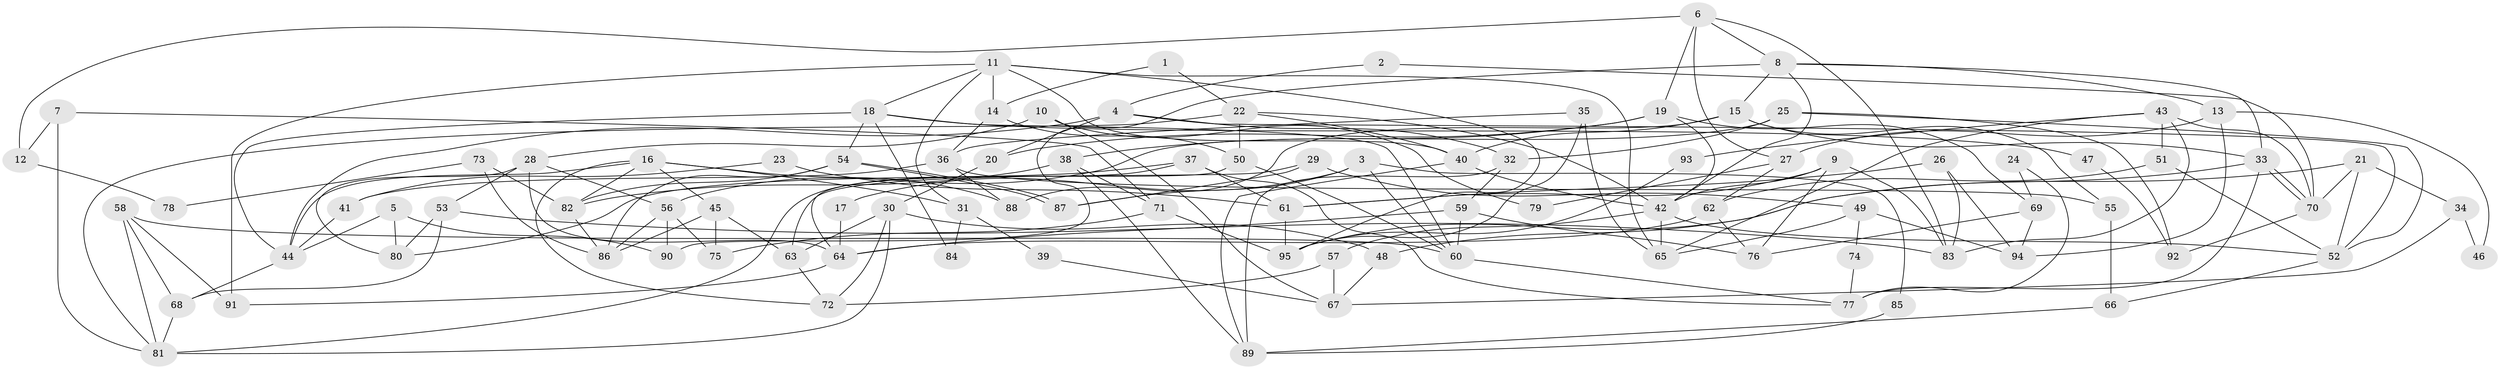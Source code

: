 // coarse degree distribution, {2: 0.16666666666666666, 5: 0.18181818181818182, 4: 0.24242424242424243, 6: 0.10606060606060606, 3: 0.15151515151515152, 7: 0.06060606060606061, 10: 0.030303030303030304, 19: 0.015151515151515152, 8: 0.030303030303030304, 9: 0.015151515151515152}
// Generated by graph-tools (version 1.1) at 2025/18/03/04/25 18:18:43]
// undirected, 95 vertices, 190 edges
graph export_dot {
graph [start="1"]
  node [color=gray90,style=filled];
  1;
  2;
  3;
  4;
  5;
  6;
  7;
  8;
  9;
  10;
  11;
  12;
  13;
  14;
  15;
  16;
  17;
  18;
  19;
  20;
  21;
  22;
  23;
  24;
  25;
  26;
  27;
  28;
  29;
  30;
  31;
  32;
  33;
  34;
  35;
  36;
  37;
  38;
  39;
  40;
  41;
  42;
  43;
  44;
  45;
  46;
  47;
  48;
  49;
  50;
  51;
  52;
  53;
  54;
  55;
  56;
  57;
  58;
  59;
  60;
  61;
  62;
  63;
  64;
  65;
  66;
  67;
  68;
  69;
  70;
  71;
  72;
  73;
  74;
  75;
  76;
  77;
  78;
  79;
  80;
  81;
  82;
  83;
  84;
  85;
  86;
  87;
  88;
  89;
  90;
  91;
  92;
  93;
  94;
  95;
  1 -- 14;
  1 -- 22;
  2 -- 70;
  2 -- 4;
  3 -- 87;
  3 -- 60;
  3 -- 17;
  3 -- 85;
  4 -- 44;
  4 -- 52;
  4 -- 20;
  4 -- 32;
  5 -- 44;
  5 -- 80;
  5 -- 90;
  6 -- 19;
  6 -- 8;
  6 -- 12;
  6 -- 27;
  6 -- 83;
  7 -- 81;
  7 -- 71;
  7 -- 12;
  8 -- 13;
  8 -- 42;
  8 -- 15;
  8 -- 33;
  8 -- 90;
  9 -- 83;
  9 -- 42;
  9 -- 61;
  9 -- 76;
  10 -- 67;
  10 -- 28;
  10 -- 79;
  11 -- 18;
  11 -- 40;
  11 -- 14;
  11 -- 31;
  11 -- 65;
  11 -- 91;
  11 -- 95;
  12 -- 78;
  13 -- 27;
  13 -- 94;
  13 -- 46;
  14 -- 50;
  14 -- 36;
  15 -- 33;
  15 -- 40;
  15 -- 55;
  15 -- 88;
  16 -- 88;
  16 -- 82;
  16 -- 31;
  16 -- 44;
  16 -- 45;
  16 -- 72;
  17 -- 64;
  18 -- 60;
  18 -- 54;
  18 -- 44;
  18 -- 47;
  18 -- 84;
  19 -- 20;
  19 -- 42;
  19 -- 38;
  19 -- 69;
  20 -- 30;
  21 -- 95;
  21 -- 52;
  21 -- 34;
  21 -- 70;
  22 -- 42;
  22 -- 81;
  22 -- 40;
  22 -- 50;
  23 -- 61;
  23 -- 41;
  24 -- 77;
  24 -- 69;
  25 -- 52;
  25 -- 32;
  25 -- 56;
  25 -- 92;
  26 -- 61;
  26 -- 83;
  26 -- 94;
  27 -- 62;
  27 -- 79;
  28 -- 56;
  28 -- 64;
  28 -- 53;
  28 -- 80;
  29 -- 49;
  29 -- 63;
  29 -- 87;
  30 -- 63;
  30 -- 81;
  30 -- 48;
  30 -- 72;
  31 -- 39;
  31 -- 84;
  32 -- 89;
  32 -- 59;
  33 -- 70;
  33 -- 70;
  33 -- 48;
  33 -- 77;
  34 -- 67;
  34 -- 46;
  35 -- 95;
  35 -- 65;
  35 -- 36;
  36 -- 41;
  36 -- 55;
  36 -- 88;
  37 -- 80;
  37 -- 77;
  37 -- 61;
  37 -- 81;
  38 -- 71;
  38 -- 82;
  38 -- 89;
  39 -- 67;
  40 -- 42;
  40 -- 89;
  41 -- 44;
  42 -- 65;
  42 -- 52;
  42 -- 57;
  43 -- 83;
  43 -- 70;
  43 -- 51;
  43 -- 65;
  43 -- 93;
  44 -- 68;
  45 -- 86;
  45 -- 63;
  45 -- 75;
  47 -- 92;
  48 -- 67;
  49 -- 65;
  49 -- 94;
  49 -- 74;
  50 -- 60;
  50 -- 64;
  51 -- 52;
  51 -- 62;
  52 -- 66;
  53 -- 68;
  53 -- 80;
  53 -- 83;
  54 -- 87;
  54 -- 87;
  54 -- 82;
  54 -- 86;
  55 -- 66;
  56 -- 90;
  56 -- 75;
  56 -- 86;
  57 -- 72;
  57 -- 67;
  58 -- 81;
  58 -- 91;
  58 -- 60;
  58 -- 68;
  59 -- 76;
  59 -- 60;
  59 -- 64;
  60 -- 77;
  61 -- 95;
  62 -- 64;
  62 -- 76;
  63 -- 72;
  64 -- 91;
  66 -- 89;
  68 -- 81;
  69 -- 76;
  69 -- 94;
  70 -- 92;
  71 -- 75;
  71 -- 95;
  73 -- 86;
  73 -- 82;
  73 -- 78;
  74 -- 77;
  82 -- 86;
  85 -- 89;
  93 -- 95;
}
